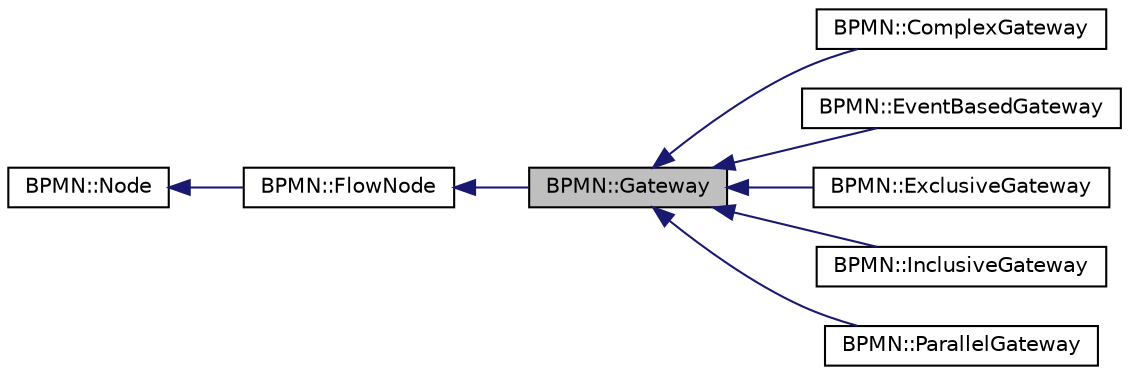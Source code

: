 digraph "BPMN::Gateway"
{
 // LATEX_PDF_SIZE
  edge [fontname="Helvetica",fontsize="10",labelfontname="Helvetica",labelfontsize="10"];
  node [fontname="Helvetica",fontsize="10",shape=record];
  rankdir="LR";
  Node1 [label="BPMN::Gateway",height=0.2,width=0.4,color="black", fillcolor="grey75", style="filled", fontcolor="black",tooltip=" "];
  Node2 -> Node1 [dir="back",color="midnightblue",fontsize="10",style="solid",fontname="Helvetica"];
  Node2 [label="BPMN::FlowNode",height=0.2,width=0.4,color="black", fillcolor="white", style="filled",URL="$classBPMN_1_1FlowNode.html",tooltip=" "];
  Node3 -> Node2 [dir="back",color="midnightblue",fontsize="10",style="solid",fontname="Helvetica"];
  Node3 [label="BPMN::Node",height=0.2,width=0.4,color="black", fillcolor="white", style="filled",URL="$classBPMN_1_1Node.html",tooltip="Represents a node in a BPMN process."];
  Node1 -> Node4 [dir="back",color="midnightblue",fontsize="10",style="solid",fontname="Helvetica"];
  Node4 [label="BPMN::ComplexGateway",height=0.2,width=0.4,color="black", fillcolor="white", style="filled",URL="$classBPMN_1_1ComplexGateway.html",tooltip=" "];
  Node1 -> Node5 [dir="back",color="midnightblue",fontsize="10",style="solid",fontname="Helvetica"];
  Node5 [label="BPMN::EventBasedGateway",height=0.2,width=0.4,color="black", fillcolor="white", style="filled",URL="$classBPMN_1_1EventBasedGateway.html",tooltip=" "];
  Node1 -> Node6 [dir="back",color="midnightblue",fontsize="10",style="solid",fontname="Helvetica"];
  Node6 [label="BPMN::ExclusiveGateway",height=0.2,width=0.4,color="black", fillcolor="white", style="filled",URL="$classBPMN_1_1ExclusiveGateway.html",tooltip=" "];
  Node1 -> Node7 [dir="back",color="midnightblue",fontsize="10",style="solid",fontname="Helvetica"];
  Node7 [label="BPMN::InclusiveGateway",height=0.2,width=0.4,color="black", fillcolor="white", style="filled",URL="$classBPMN_1_1InclusiveGateway.html",tooltip=" "];
  Node1 -> Node8 [dir="back",color="midnightblue",fontsize="10",style="solid",fontname="Helvetica"];
  Node8 [label="BPMN::ParallelGateway",height=0.2,width=0.4,color="black", fillcolor="white", style="filled",URL="$classBPMN_1_1ParallelGateway.html",tooltip=" "];
}
